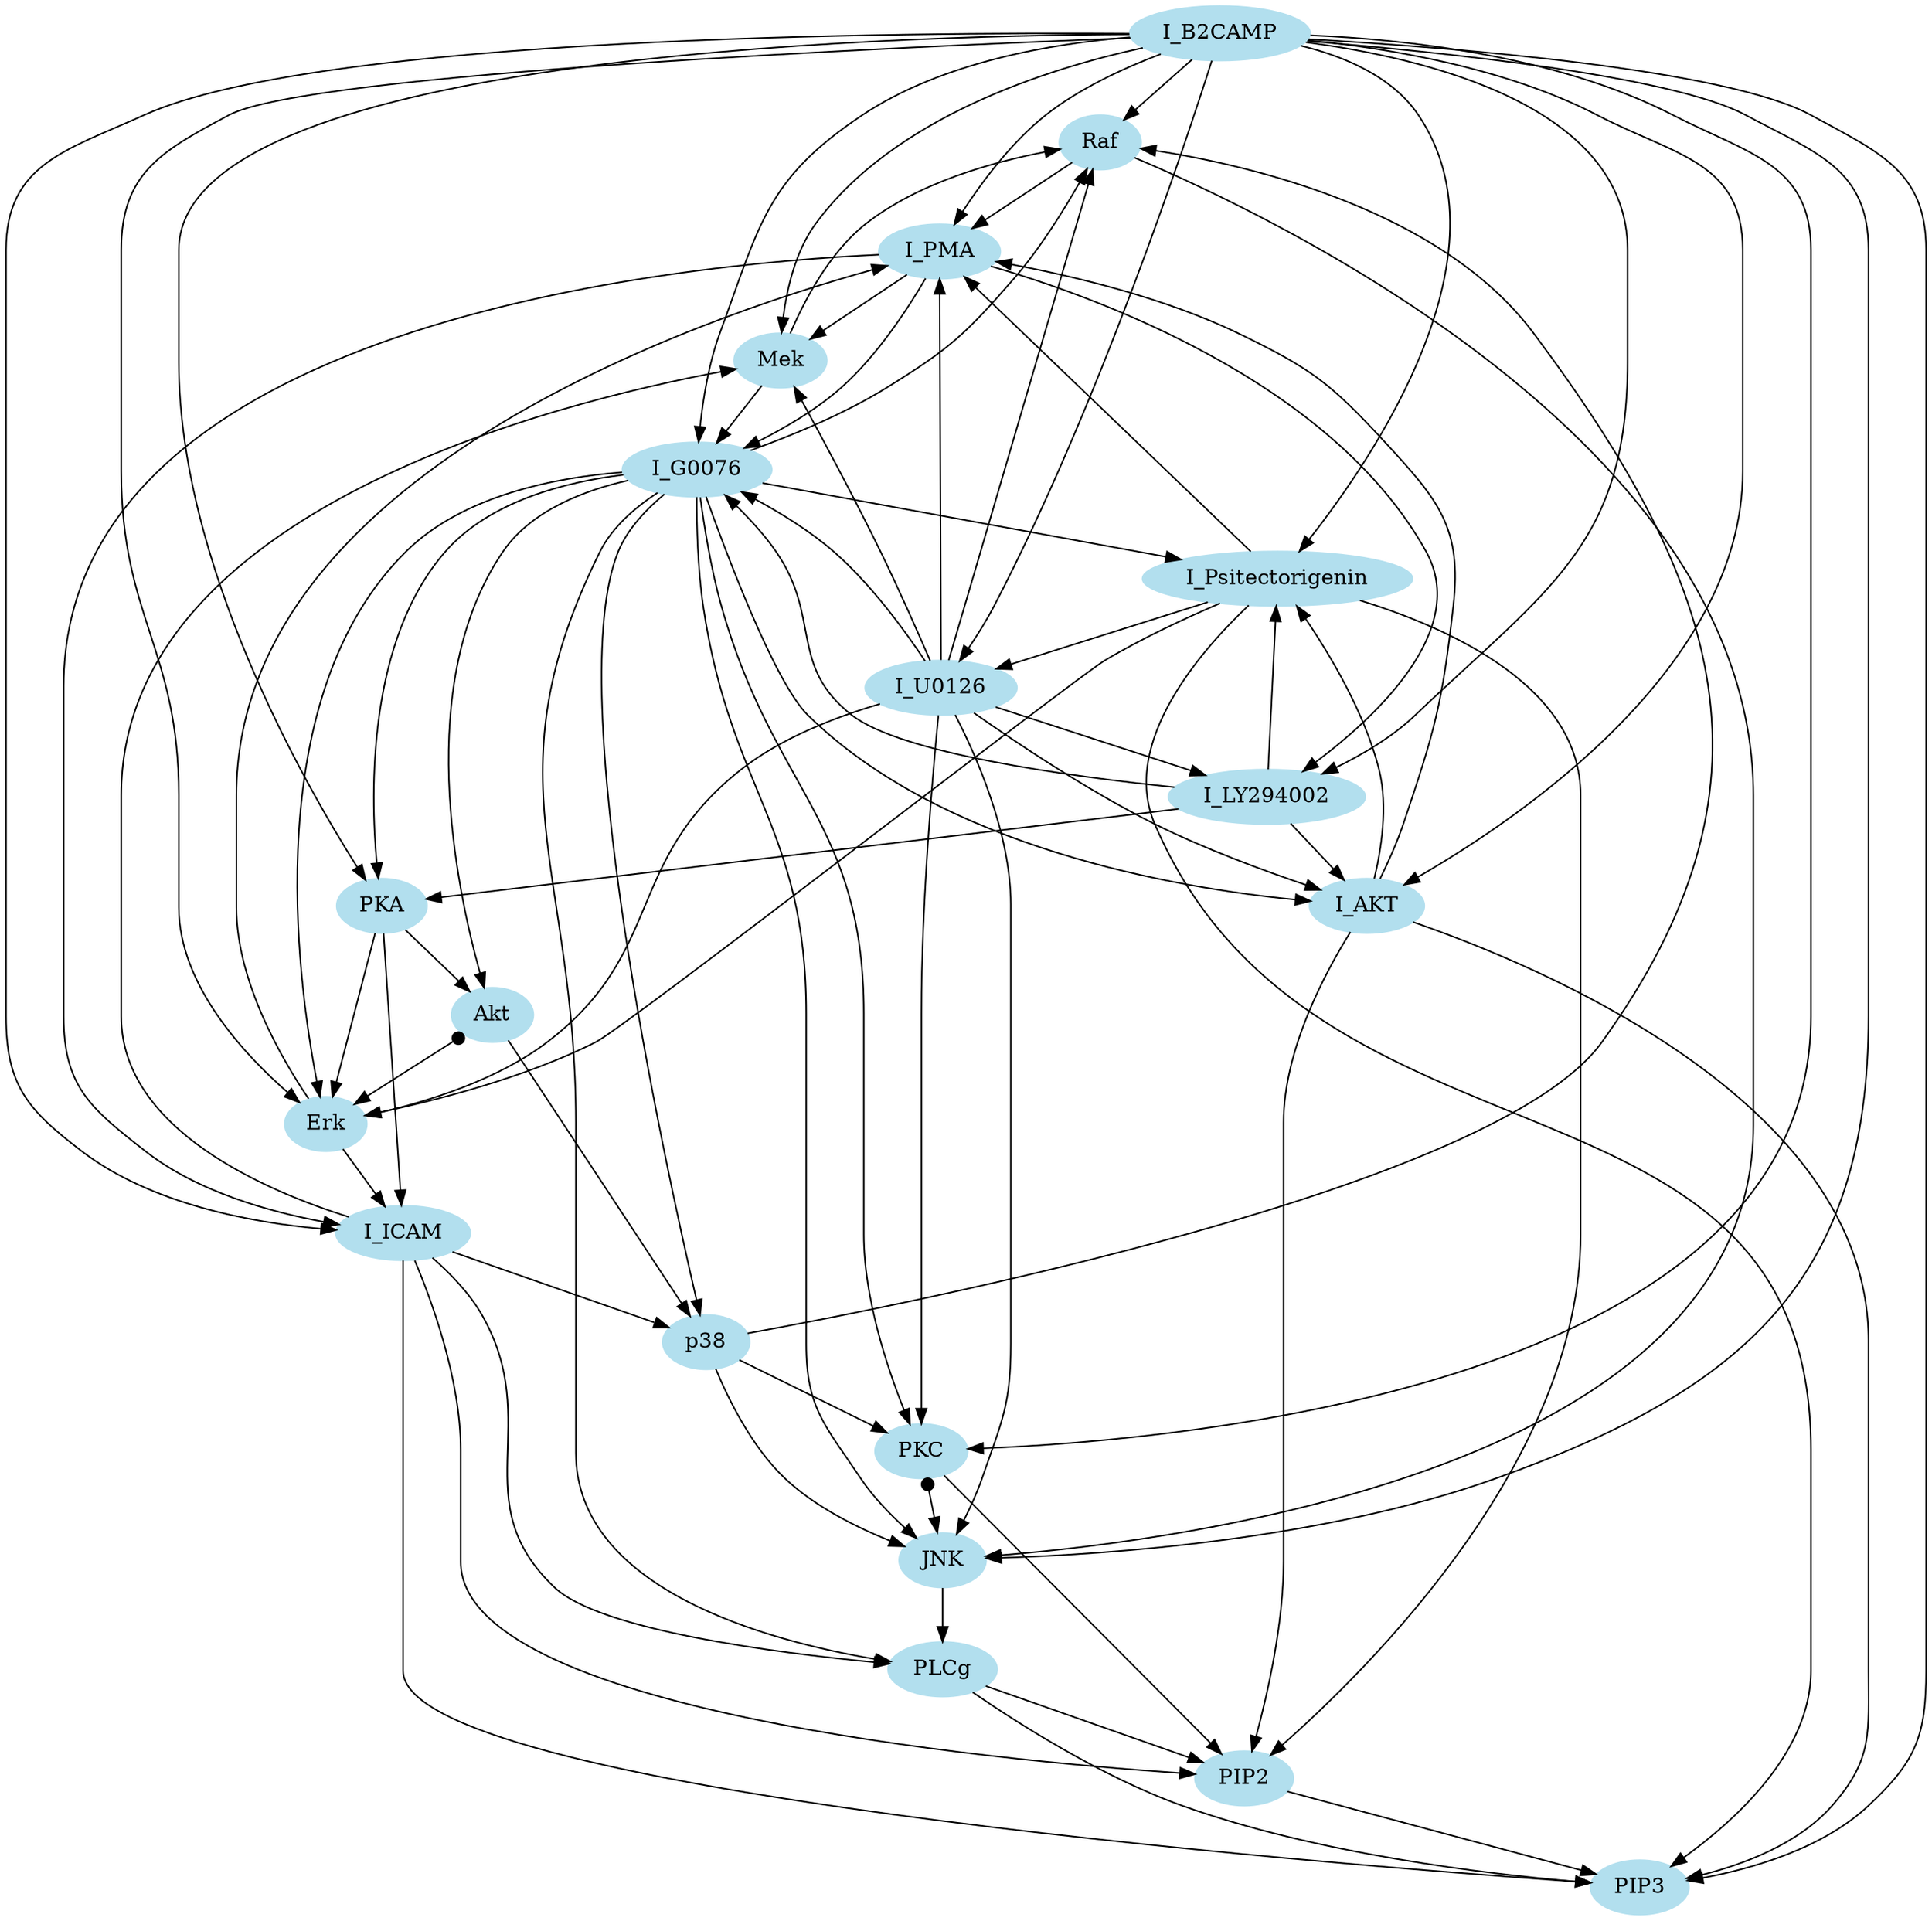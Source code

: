digraph ofzo {
node [color=lightblue2, style=filled];
"Raf";
"Mek";
"PLCg";
"PIP2";
"PIP3";
"Erk";
"Akt";
"PKA";
"PKC";
"p38";
"JNK";
"I_ICAM";
"I_AKT";
"I_G0076";
"I_Psitectorigenin";
"I_U0126";
"I_LY294002";
"I_PMA";
"I_B2CAMP";
"Mek" -> "I_G0076";
"I_B2CAMP" -> "I_PMA";
"I_Psitectorigenin" -> "I_PMA";
"I_U0126" -> "PKC";
"Akt" -> "Erk" [dir=both arrowtail=dot];
"I_LY294002" -> "I_G0076";
"I_U0126" -> "Raf";
"I_U0126" -> "Mek";
"I_G0076" -> "Akt";
"PIP2" -> "PIP3";
"Erk" -> "I_PMA";
"Akt" -> "p38";
"I_U0126" -> "I_G0076";
"Raf" -> "I_PMA";
"Mek" -> "Raf";
"I_LY294002" -> "I_Psitectorigenin";
"I_B2CAMP" -> "PIP3";
"Raf" -> "JNK";
"I_B2CAMP" -> "Raf";
"I_PMA" -> "Mek";
"I_G0076" -> "I_AKT";
"I_G0076" -> "Erk";
"p38" -> "PKC";
"I_B2CAMP" -> "Mek";
"p38" -> "Raf";
"I_ICAM" -> "p38";
"PKA" -> "Erk";
"PKC" -> "PIP2";
"I_G0076" -> "Raf";
"I_G0076" -> "PLCg";
"I_PMA" -> "I_G0076";
"I_AKT" -> "I_Psitectorigenin";
"PKA" -> "I_ICAM";
"I_G0076" -> "PKA";
"I_B2CAMP" -> "I_Psitectorigenin";
"I_G0076" -> "PKC";
"I_G0076" -> "I_Psitectorigenin";
"PKA" -> "Akt";
"I_U0126" -> "I_PMA";
"I_PMA" -> "I_ICAM";
"I_G0076" -> "p38";
"I_PMA" -> "I_LY294002";
"I_Psitectorigenin" -> "PIP2";
"JNK" -> "PLCg";
"I_Psitectorigenin" -> "PIP3";
"Erk" -> "I_ICAM";
"I_B2CAMP" -> "Erk";
"p38" -> "JNK";
"I_ICAM" -> "PIP3";
"I_G0076" -> "JNK";
"I_U0126" -> "Erk";
"I_U0126" -> "JNK";
"I_ICAM" -> "PIP2";
"I_B2CAMP" -> "I_G0076";
"I_U0126" -> "I_AKT";
"I_LY294002" -> "I_AKT";
"I_U0126" -> "I_LY294002";
"PLCg" -> "PIP2";
"I_ICAM" -> "Mek";
"I_B2CAMP" -> "I_LY294002";
"I_B2CAMP" -> "I_ICAM";
"PLCg" -> "PIP3";
"I_Psitectorigenin" -> "I_U0126";
"I_AKT" -> "PIP2";
"I_LY294002" -> "PKA";
"I_B2CAMP" -> "I_U0126";
"I_B2CAMP" -> "I_AKT";
"PKC" -> "JNK" [dir=both arrowtail=dot];
"I_B2CAMP" -> "PKC";
"I_B2CAMP" -> "PKA";
"I_ICAM" -> "PLCg";
"I_Psitectorigenin" -> "Erk";
"I_B2CAMP" -> "JNK";
"I_AKT" -> "I_PMA";
"I_AKT" -> "PIP3";
}
